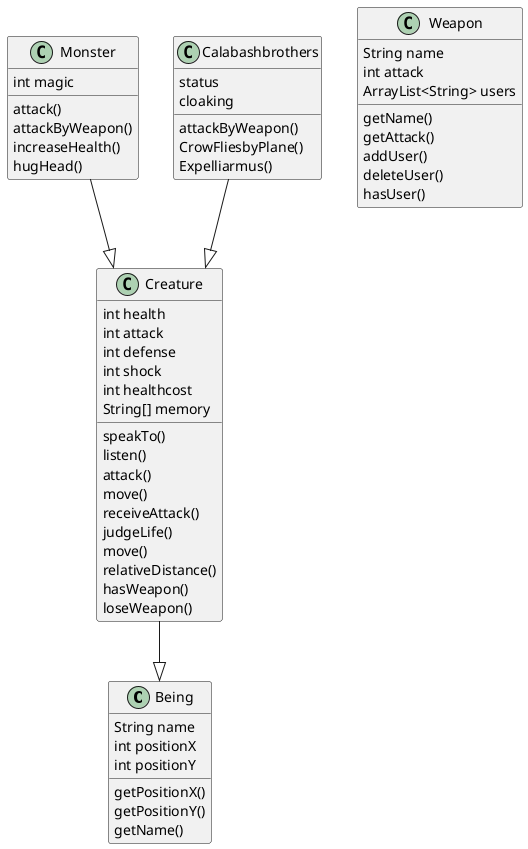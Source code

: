 @startuml

class Being{

    String name
    int positionX
    int positionY

    getPositionX()
    getPositionY()
    getName()

}

class Creature {

    int health
    int attack
    int defense
    int shock
    int healthcost
    String[] memory

    speakTo()
    listen()
    attack()
    move()
    receiveAttack()
    judgeLife()
    move()
    relativeDistance()
    hasWeapon()
    loseWeapon()

}

class Weapon{
    String name
    int attack
    ArrayList<String> users

    getName()
    getAttack()
    addUser()
    deleteUser()
    hasUser()

}

class Monster{
    int magic

    attack()
    attackByWeapon()
    increaseHealth()
    hugHead()

}

class Calabashbrothers{
    status
    attackByWeapon()
    CrowFliesbyPlane()
    Expelliarmus()
    cloaking
}

Creature --|> Being

Calabashbrothers --|> Creature

Monster --|> Creature

@enduml